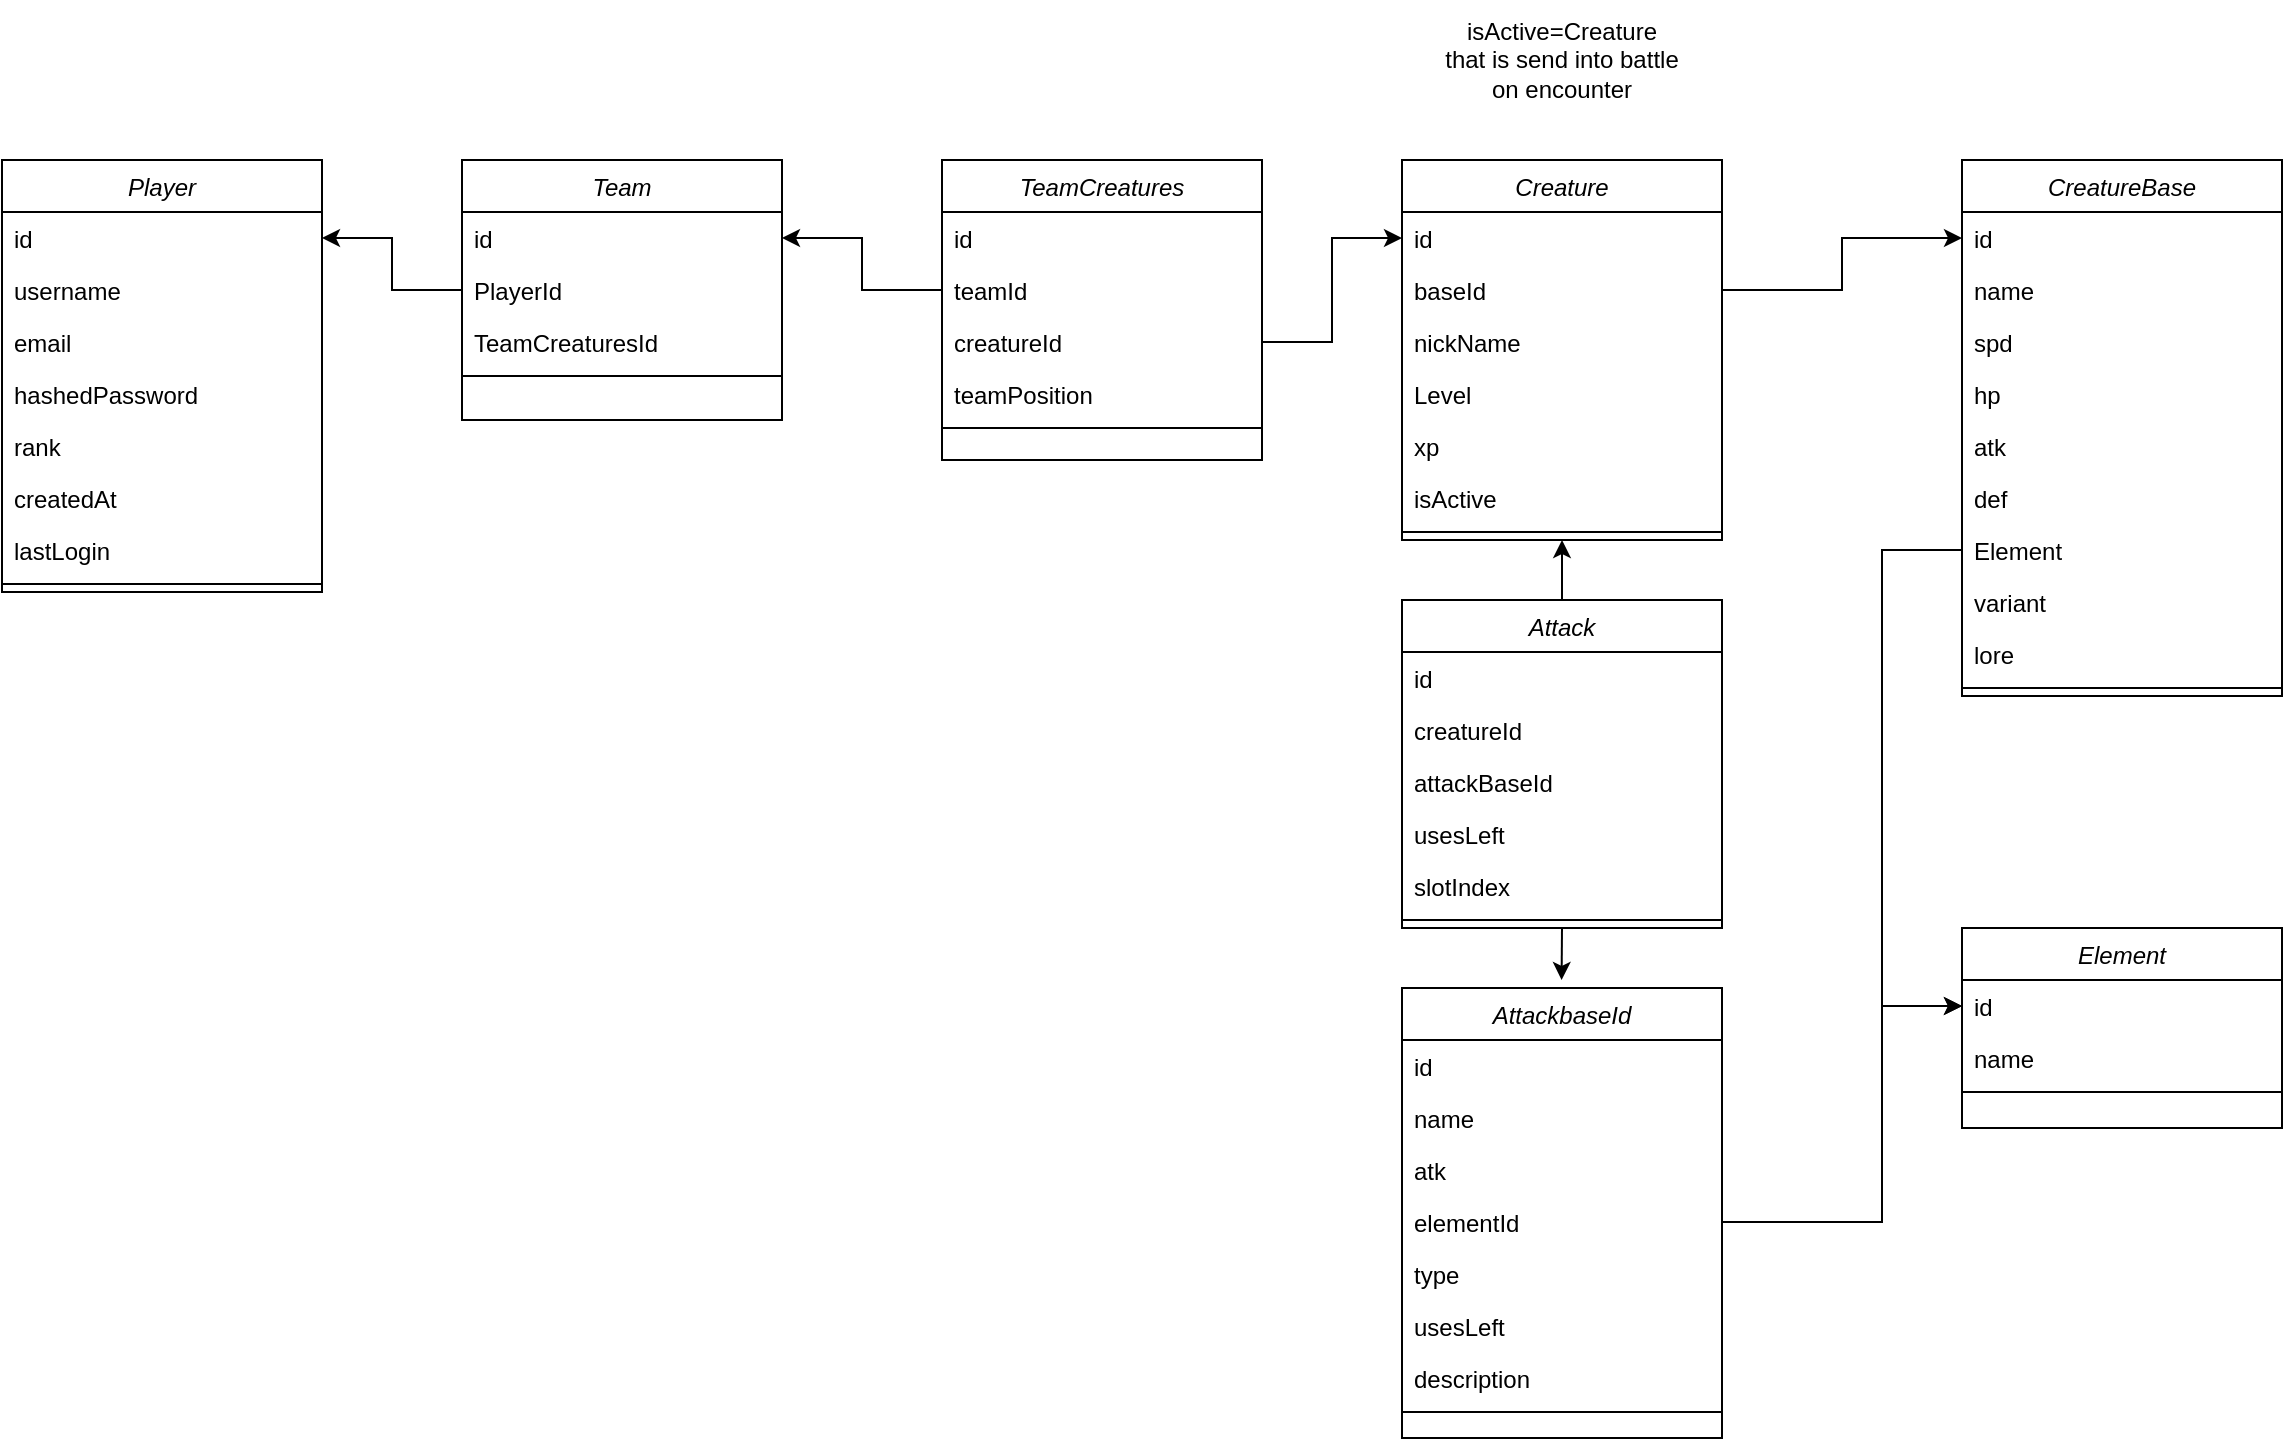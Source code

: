 <mxfile version="26.2.13">
  <diagram id="C5RBs43oDa-KdzZeNtuy" name="Page-1">
    <mxGraphModel dx="2197" dy="1094" grid="1" gridSize="10" guides="1" tooltips="1" connect="1" arrows="1" fold="1" page="1" pageScale="1" pageWidth="827" pageHeight="1169" math="0" shadow="0">
      <root>
        <mxCell id="WIyWlLk6GJQsqaUBKTNV-0" />
        <mxCell id="WIyWlLk6GJQsqaUBKTNV-1" parent="WIyWlLk6GJQsqaUBKTNV-0" />
        <mxCell id="zkfFHV4jXpPFQw0GAbJ--0" value="Player" style="swimlane;fontStyle=2;align=center;verticalAlign=top;childLayout=stackLayout;horizontal=1;startSize=26;horizontalStack=0;resizeParent=1;resizeLast=0;collapsible=1;marginBottom=0;rounded=0;shadow=0;strokeWidth=1;" parent="WIyWlLk6GJQsqaUBKTNV-1" vertex="1">
          <mxGeometry y="80" width="160" height="216" as="geometry">
            <mxRectangle x="230" y="140" width="160" height="26" as="alternateBounds" />
          </mxGeometry>
        </mxCell>
        <mxCell id="zkfFHV4jXpPFQw0GAbJ--1" value="id" style="text;align=left;verticalAlign=top;spacingLeft=4;spacingRight=4;overflow=hidden;rotatable=0;points=[[0,0.5],[1,0.5]];portConstraint=eastwest;" parent="zkfFHV4jXpPFQw0GAbJ--0" vertex="1">
          <mxGeometry y="26" width="160" height="26" as="geometry" />
        </mxCell>
        <mxCell id="zkfFHV4jXpPFQw0GAbJ--2" value="username" style="text;align=left;verticalAlign=top;spacingLeft=4;spacingRight=4;overflow=hidden;rotatable=0;points=[[0,0.5],[1,0.5]];portConstraint=eastwest;rounded=0;shadow=0;html=0;" parent="zkfFHV4jXpPFQw0GAbJ--0" vertex="1">
          <mxGeometry y="52" width="160" height="26" as="geometry" />
        </mxCell>
        <mxCell id="zkfFHV4jXpPFQw0GAbJ--3" value="email" style="text;align=left;verticalAlign=top;spacingLeft=4;spacingRight=4;overflow=hidden;rotatable=0;points=[[0,0.5],[1,0.5]];portConstraint=eastwest;rounded=0;shadow=0;html=0;" parent="zkfFHV4jXpPFQw0GAbJ--0" vertex="1">
          <mxGeometry y="78" width="160" height="26" as="geometry" />
        </mxCell>
        <mxCell id="yZRh4bMW5XolbhUoxtuW-51" value="hashedPassword" style="text;align=left;verticalAlign=top;spacingLeft=4;spacingRight=4;overflow=hidden;rotatable=0;points=[[0,0.5],[1,0.5]];portConstraint=eastwest;rounded=0;shadow=0;html=0;" vertex="1" parent="zkfFHV4jXpPFQw0GAbJ--0">
          <mxGeometry y="104" width="160" height="26" as="geometry" />
        </mxCell>
        <mxCell id="yZRh4bMW5XolbhUoxtuW-1" value="rank" style="text;align=left;verticalAlign=top;spacingLeft=4;spacingRight=4;overflow=hidden;rotatable=0;points=[[0,0.5],[1,0.5]];portConstraint=eastwest;rounded=0;shadow=0;html=0;" vertex="1" parent="zkfFHV4jXpPFQw0GAbJ--0">
          <mxGeometry y="130" width="160" height="26" as="geometry" />
        </mxCell>
        <mxCell id="yZRh4bMW5XolbhUoxtuW-69" value="createdAt" style="text;align=left;verticalAlign=top;spacingLeft=4;spacingRight=4;overflow=hidden;rotatable=0;points=[[0,0.5],[1,0.5]];portConstraint=eastwest;rounded=0;shadow=0;html=0;" vertex="1" parent="zkfFHV4jXpPFQw0GAbJ--0">
          <mxGeometry y="156" width="160" height="26" as="geometry" />
        </mxCell>
        <mxCell id="yZRh4bMW5XolbhUoxtuW-68" value="lastLogin" style="text;align=left;verticalAlign=top;spacingLeft=4;spacingRight=4;overflow=hidden;rotatable=0;points=[[0,0.5],[1,0.5]];portConstraint=eastwest;rounded=0;shadow=0;html=0;" vertex="1" parent="zkfFHV4jXpPFQw0GAbJ--0">
          <mxGeometry y="182" width="160" height="26" as="geometry" />
        </mxCell>
        <mxCell id="zkfFHV4jXpPFQw0GAbJ--4" value="" style="line;html=1;strokeWidth=1;align=left;verticalAlign=middle;spacingTop=-1;spacingLeft=3;spacingRight=3;rotatable=0;labelPosition=right;points=[];portConstraint=eastwest;" parent="zkfFHV4jXpPFQw0GAbJ--0" vertex="1">
          <mxGeometry y="208" width="160" height="8" as="geometry" />
        </mxCell>
        <mxCell id="yZRh4bMW5XolbhUoxtuW-6" value="Team" style="swimlane;fontStyle=2;align=center;verticalAlign=top;childLayout=stackLayout;horizontal=1;startSize=26;horizontalStack=0;resizeParent=1;resizeLast=0;collapsible=1;marginBottom=0;rounded=0;shadow=0;strokeWidth=1;" vertex="1" parent="WIyWlLk6GJQsqaUBKTNV-1">
          <mxGeometry x="230" y="80" width="160" height="130" as="geometry">
            <mxRectangle x="230" y="140" width="160" height="26" as="alternateBounds" />
          </mxGeometry>
        </mxCell>
        <mxCell id="yZRh4bMW5XolbhUoxtuW-8" value="id" style="text;align=left;verticalAlign=top;spacingLeft=4;spacingRight=4;overflow=hidden;rotatable=0;points=[[0,0.5],[1,0.5]];portConstraint=eastwest;rounded=0;shadow=0;html=0;" vertex="1" parent="yZRh4bMW5XolbhUoxtuW-6">
          <mxGeometry y="26" width="160" height="26" as="geometry" />
        </mxCell>
        <mxCell id="yZRh4bMW5XolbhUoxtuW-7" value="PlayerId" style="text;align=left;verticalAlign=top;spacingLeft=4;spacingRight=4;overflow=hidden;rotatable=0;points=[[0,0.5],[1,0.5]];portConstraint=eastwest;" vertex="1" parent="yZRh4bMW5XolbhUoxtuW-6">
          <mxGeometry y="52" width="160" height="26" as="geometry" />
        </mxCell>
        <mxCell id="yZRh4bMW5XolbhUoxtuW-10" value="TeamCreaturesId" style="text;align=left;verticalAlign=top;spacingLeft=4;spacingRight=4;overflow=hidden;rotatable=0;points=[[0,0.5],[1,0.5]];portConstraint=eastwest;rounded=0;shadow=0;html=0;" vertex="1" parent="yZRh4bMW5XolbhUoxtuW-6">
          <mxGeometry y="78" width="160" height="26" as="geometry" />
        </mxCell>
        <mxCell id="yZRh4bMW5XolbhUoxtuW-15" value="" style="line;html=1;strokeWidth=1;align=left;verticalAlign=middle;spacingTop=-1;spacingLeft=3;spacingRight=3;rotatable=0;labelPosition=right;points=[];portConstraint=eastwest;" vertex="1" parent="yZRh4bMW5XolbhUoxtuW-6">
          <mxGeometry y="104" width="160" height="8" as="geometry" />
        </mxCell>
        <mxCell id="yZRh4bMW5XolbhUoxtuW-17" style="edgeStyle=orthogonalEdgeStyle;rounded=0;orthogonalLoop=1;jettySize=auto;html=1;exitX=0;exitY=0.5;exitDx=0;exitDy=0;entryX=1;entryY=0.5;entryDx=0;entryDy=0;" edge="1" parent="WIyWlLk6GJQsqaUBKTNV-1" source="yZRh4bMW5XolbhUoxtuW-7" target="zkfFHV4jXpPFQw0GAbJ--1">
          <mxGeometry relative="1" as="geometry" />
        </mxCell>
        <mxCell id="yZRh4bMW5XolbhUoxtuW-20" value="Creature" style="swimlane;fontStyle=2;align=center;verticalAlign=top;childLayout=stackLayout;horizontal=1;startSize=26;horizontalStack=0;resizeParent=1;resizeLast=0;collapsible=1;marginBottom=0;rounded=0;shadow=0;strokeWidth=1;" vertex="1" parent="WIyWlLk6GJQsqaUBKTNV-1">
          <mxGeometry x="700" y="80" width="160" height="190" as="geometry">
            <mxRectangle x="230" y="140" width="160" height="26" as="alternateBounds" />
          </mxGeometry>
        </mxCell>
        <mxCell id="yZRh4bMW5XolbhUoxtuW-21" value="id" style="text;align=left;verticalAlign=top;spacingLeft=4;spacingRight=4;overflow=hidden;rotatable=0;points=[[0,0.5],[1,0.5]];portConstraint=eastwest;" vertex="1" parent="yZRh4bMW5XolbhUoxtuW-20">
          <mxGeometry y="26" width="160" height="26" as="geometry" />
        </mxCell>
        <mxCell id="yZRh4bMW5XolbhUoxtuW-95" value="baseId" style="text;align=left;verticalAlign=top;spacingLeft=4;spacingRight=4;overflow=hidden;rotatable=0;points=[[0,0.5],[1,0.5]];portConstraint=eastwest;" vertex="1" parent="yZRh4bMW5XolbhUoxtuW-20">
          <mxGeometry y="52" width="160" height="26" as="geometry" />
        </mxCell>
        <mxCell id="yZRh4bMW5XolbhUoxtuW-22" value="nickName" style="text;align=left;verticalAlign=top;spacingLeft=4;spacingRight=4;overflow=hidden;rotatable=0;points=[[0,0.5],[1,0.5]];portConstraint=eastwest;rounded=0;shadow=0;html=0;" vertex="1" parent="yZRh4bMW5XolbhUoxtuW-20">
          <mxGeometry y="78" width="160" height="26" as="geometry" />
        </mxCell>
        <mxCell id="yZRh4bMW5XolbhUoxtuW-23" value="Level" style="text;align=left;verticalAlign=top;spacingLeft=4;spacingRight=4;overflow=hidden;rotatable=0;points=[[0,0.5],[1,0.5]];portConstraint=eastwest;rounded=0;shadow=0;html=0;" vertex="1" parent="yZRh4bMW5XolbhUoxtuW-20">
          <mxGeometry y="104" width="160" height="26" as="geometry" />
        </mxCell>
        <mxCell id="yZRh4bMW5XolbhUoxtuW-24" value="xp" style="text;align=left;verticalAlign=top;spacingLeft=4;spacingRight=4;overflow=hidden;rotatable=0;points=[[0,0.5],[1,0.5]];portConstraint=eastwest;rounded=0;shadow=0;html=0;" vertex="1" parent="yZRh4bMW5XolbhUoxtuW-20">
          <mxGeometry y="130" width="160" height="26" as="geometry" />
        </mxCell>
        <mxCell id="yZRh4bMW5XolbhUoxtuW-25" value="isActive" style="text;align=left;verticalAlign=top;spacingLeft=4;spacingRight=4;overflow=hidden;rotatable=0;points=[[0,0.5],[1,0.5]];portConstraint=eastwest;rounded=0;shadow=0;html=0;" vertex="1" parent="yZRh4bMW5XolbhUoxtuW-20">
          <mxGeometry y="156" width="160" height="26" as="geometry" />
        </mxCell>
        <mxCell id="yZRh4bMW5XolbhUoxtuW-29" value="" style="line;html=1;strokeWidth=1;align=left;verticalAlign=middle;spacingTop=-1;spacingLeft=3;spacingRight=3;rotatable=0;labelPosition=right;points=[];portConstraint=eastwest;" vertex="1" parent="yZRh4bMW5XolbhUoxtuW-20">
          <mxGeometry y="182" width="160" height="8" as="geometry" />
        </mxCell>
        <mxCell id="yZRh4bMW5XolbhUoxtuW-38" value="CreatureBase" style="swimlane;fontStyle=2;align=center;verticalAlign=top;childLayout=stackLayout;horizontal=1;startSize=26;horizontalStack=0;resizeParent=1;resizeLast=0;collapsible=1;marginBottom=0;rounded=0;shadow=0;strokeWidth=1;" vertex="1" parent="WIyWlLk6GJQsqaUBKTNV-1">
          <mxGeometry x="980" y="80" width="160" height="268" as="geometry">
            <mxRectangle x="230" y="140" width="160" height="26" as="alternateBounds" />
          </mxGeometry>
        </mxCell>
        <mxCell id="yZRh4bMW5XolbhUoxtuW-39" value="id" style="text;align=left;verticalAlign=top;spacingLeft=4;spacingRight=4;overflow=hidden;rotatable=0;points=[[0,0.5],[1,0.5]];portConstraint=eastwest;" vertex="1" parent="yZRh4bMW5XolbhUoxtuW-38">
          <mxGeometry y="26" width="160" height="26" as="geometry" />
        </mxCell>
        <mxCell id="yZRh4bMW5XolbhUoxtuW-40" value="name" style="text;align=left;verticalAlign=top;spacingLeft=4;spacingRight=4;overflow=hidden;rotatable=0;points=[[0,0.5],[1,0.5]];portConstraint=eastwest;rounded=0;shadow=0;html=0;" vertex="1" parent="yZRh4bMW5XolbhUoxtuW-38">
          <mxGeometry y="52" width="160" height="26" as="geometry" />
        </mxCell>
        <mxCell id="yZRh4bMW5XolbhUoxtuW-44" value="spd" style="text;align=left;verticalAlign=top;spacingLeft=4;spacingRight=4;overflow=hidden;rotatable=0;points=[[0,0.5],[1,0.5]];portConstraint=eastwest;rounded=0;shadow=0;html=0;" vertex="1" parent="yZRh4bMW5XolbhUoxtuW-38">
          <mxGeometry y="78" width="160" height="26" as="geometry" />
        </mxCell>
        <mxCell id="yZRh4bMW5XolbhUoxtuW-43" value="hp" style="text;align=left;verticalAlign=top;spacingLeft=4;spacingRight=4;overflow=hidden;rotatable=0;points=[[0,0.5],[1,0.5]];portConstraint=eastwest;rounded=0;shadow=0;html=0;" vertex="1" parent="yZRh4bMW5XolbhUoxtuW-38">
          <mxGeometry y="104" width="160" height="26" as="geometry" />
        </mxCell>
        <mxCell id="yZRh4bMW5XolbhUoxtuW-41" value="atk" style="text;align=left;verticalAlign=top;spacingLeft=4;spacingRight=4;overflow=hidden;rotatable=0;points=[[0,0.5],[1,0.5]];portConstraint=eastwest;rounded=0;shadow=0;html=0;" vertex="1" parent="yZRh4bMW5XolbhUoxtuW-38">
          <mxGeometry y="130" width="160" height="26" as="geometry" />
        </mxCell>
        <mxCell id="yZRh4bMW5XolbhUoxtuW-42" value="def" style="text;align=left;verticalAlign=top;spacingLeft=4;spacingRight=4;overflow=hidden;rotatable=0;points=[[0,0.5],[1,0.5]];portConstraint=eastwest;rounded=0;shadow=0;html=0;" vertex="1" parent="yZRh4bMW5XolbhUoxtuW-38">
          <mxGeometry y="156" width="160" height="26" as="geometry" />
        </mxCell>
        <mxCell id="yZRh4bMW5XolbhUoxtuW-45" value="Element" style="text;align=left;verticalAlign=top;spacingLeft=4;spacingRight=4;overflow=hidden;rotatable=0;points=[[0,0.5],[1,0.5]];portConstraint=eastwest;rounded=0;shadow=0;html=0;" vertex="1" parent="yZRh4bMW5XolbhUoxtuW-38">
          <mxGeometry y="182" width="160" height="26" as="geometry" />
        </mxCell>
        <mxCell id="yZRh4bMW5XolbhUoxtuW-82" value="variant" style="text;align=left;verticalAlign=top;spacingLeft=4;spacingRight=4;overflow=hidden;rotatable=0;points=[[0,0.5],[1,0.5]];portConstraint=eastwest;rounded=0;shadow=0;html=0;" vertex="1" parent="yZRh4bMW5XolbhUoxtuW-38">
          <mxGeometry y="208" width="160" height="26" as="geometry" />
        </mxCell>
        <mxCell id="yZRh4bMW5XolbhUoxtuW-116" value="lore" style="text;align=left;verticalAlign=top;spacingLeft=4;spacingRight=4;overflow=hidden;rotatable=0;points=[[0,0.5],[1,0.5]];portConstraint=eastwest;rounded=0;shadow=0;html=0;" vertex="1" parent="yZRh4bMW5XolbhUoxtuW-38">
          <mxGeometry y="234" width="160" height="26" as="geometry" />
        </mxCell>
        <mxCell id="yZRh4bMW5XolbhUoxtuW-47" value="" style="line;html=1;strokeWidth=1;align=left;verticalAlign=middle;spacingTop=-1;spacingLeft=3;spacingRight=3;rotatable=0;labelPosition=right;points=[];portConstraint=eastwest;" vertex="1" parent="yZRh4bMW5XolbhUoxtuW-38">
          <mxGeometry y="260" width="160" height="8" as="geometry" />
        </mxCell>
        <mxCell id="yZRh4bMW5XolbhUoxtuW-49" style="edgeStyle=orthogonalEdgeStyle;rounded=0;orthogonalLoop=1;jettySize=auto;html=1;entryX=0;entryY=0.5;entryDx=0;entryDy=0;exitX=1;exitY=0.5;exitDx=0;exitDy=0;" edge="1" parent="WIyWlLk6GJQsqaUBKTNV-1" source="yZRh4bMW5XolbhUoxtuW-95" target="yZRh4bMW5XolbhUoxtuW-39">
          <mxGeometry relative="1" as="geometry" />
        </mxCell>
        <mxCell id="yZRh4bMW5XolbhUoxtuW-50" value="isActive=Creature that is send into battle on encounter" style="text;html=1;align=center;verticalAlign=middle;whiteSpace=wrap;rounded=0;" vertex="1" parent="WIyWlLk6GJQsqaUBKTNV-1">
          <mxGeometry x="720" width="120" height="60" as="geometry" />
        </mxCell>
        <mxCell id="yZRh4bMW5XolbhUoxtuW-119" style="edgeStyle=orthogonalEdgeStyle;rounded=0;orthogonalLoop=1;jettySize=auto;html=1;entryX=0.5;entryY=1;entryDx=0;entryDy=0;" edge="1" parent="WIyWlLk6GJQsqaUBKTNV-1" source="yZRh4bMW5XolbhUoxtuW-52" target="yZRh4bMW5XolbhUoxtuW-20">
          <mxGeometry relative="1" as="geometry" />
        </mxCell>
        <mxCell id="yZRh4bMW5XolbhUoxtuW-120" style="edgeStyle=orthogonalEdgeStyle;rounded=0;orthogonalLoop=1;jettySize=auto;html=1;exitX=0.5;exitY=1;exitDx=0;exitDy=0;" edge="1" parent="WIyWlLk6GJQsqaUBKTNV-1" source="yZRh4bMW5XolbhUoxtuW-52">
          <mxGeometry relative="1" as="geometry">
            <mxPoint x="779.8" y="490" as="targetPoint" />
          </mxGeometry>
        </mxCell>
        <mxCell id="yZRh4bMW5XolbhUoxtuW-52" value="Attack" style="swimlane;fontStyle=2;align=center;verticalAlign=top;childLayout=stackLayout;horizontal=1;startSize=26;horizontalStack=0;resizeParent=1;resizeLast=0;collapsible=1;marginBottom=0;rounded=0;shadow=0;strokeWidth=1;" vertex="1" parent="WIyWlLk6GJQsqaUBKTNV-1">
          <mxGeometry x="700" y="300" width="160" height="164" as="geometry">
            <mxRectangle x="230" y="140" width="160" height="26" as="alternateBounds" />
          </mxGeometry>
        </mxCell>
        <mxCell id="yZRh4bMW5XolbhUoxtuW-53" value="id" style="text;align=left;verticalAlign=top;spacingLeft=4;spacingRight=4;overflow=hidden;rotatable=0;points=[[0,0.5],[1,0.5]];portConstraint=eastwest;" vertex="1" parent="yZRh4bMW5XolbhUoxtuW-52">
          <mxGeometry y="26" width="160" height="26" as="geometry" />
        </mxCell>
        <mxCell id="yZRh4bMW5XolbhUoxtuW-54" value="creatureId" style="text;align=left;verticalAlign=top;spacingLeft=4;spacingRight=4;overflow=hidden;rotatable=0;points=[[0,0.5],[1,0.5]];portConstraint=eastwest;rounded=0;shadow=0;html=0;" vertex="1" parent="yZRh4bMW5XolbhUoxtuW-52">
          <mxGeometry y="52" width="160" height="26" as="geometry" />
        </mxCell>
        <mxCell id="yZRh4bMW5XolbhUoxtuW-57" value="attackBaseId" style="text;align=left;verticalAlign=top;spacingLeft=4;spacingRight=4;overflow=hidden;rotatable=0;points=[[0,0.5],[1,0.5]];portConstraint=eastwest;rounded=0;shadow=0;html=0;" vertex="1" parent="yZRh4bMW5XolbhUoxtuW-52">
          <mxGeometry y="78" width="160" height="26" as="geometry" />
        </mxCell>
        <mxCell id="yZRh4bMW5XolbhUoxtuW-83" value="usesLeft" style="text;align=left;verticalAlign=top;spacingLeft=4;spacingRight=4;overflow=hidden;rotatable=0;points=[[0,0.5],[1,0.5]];portConstraint=eastwest;rounded=0;shadow=0;html=0;" vertex="1" parent="yZRh4bMW5XolbhUoxtuW-52">
          <mxGeometry y="104" width="160" height="26" as="geometry" />
        </mxCell>
        <mxCell id="yZRh4bMW5XolbhUoxtuW-117" value="slotIndex" style="text;align=left;verticalAlign=top;spacingLeft=4;spacingRight=4;overflow=hidden;rotatable=0;points=[[0,0.5],[1,0.5]];portConstraint=eastwest;rounded=0;shadow=0;html=0;" vertex="1" parent="yZRh4bMW5XolbhUoxtuW-52">
          <mxGeometry y="130" width="160" height="26" as="geometry" />
        </mxCell>
        <mxCell id="yZRh4bMW5XolbhUoxtuW-61" value="" style="line;html=1;strokeWidth=1;align=left;verticalAlign=middle;spacingTop=-1;spacingLeft=3;spacingRight=3;rotatable=0;labelPosition=right;points=[];portConstraint=eastwest;" vertex="1" parent="yZRh4bMW5XolbhUoxtuW-52">
          <mxGeometry y="156" width="160" height="8" as="geometry" />
        </mxCell>
        <mxCell id="yZRh4bMW5XolbhUoxtuW-70" value="TeamCreatures" style="swimlane;fontStyle=2;align=center;verticalAlign=top;childLayout=stackLayout;horizontal=1;startSize=26;horizontalStack=0;resizeParent=1;resizeLast=0;collapsible=1;marginBottom=0;rounded=0;shadow=0;strokeWidth=1;" vertex="1" parent="WIyWlLk6GJQsqaUBKTNV-1">
          <mxGeometry x="470" y="80" width="160" height="150" as="geometry">
            <mxRectangle x="230" y="140" width="160" height="26" as="alternateBounds" />
          </mxGeometry>
        </mxCell>
        <mxCell id="yZRh4bMW5XolbhUoxtuW-71" value="id" style="text;align=left;verticalAlign=top;spacingLeft=4;spacingRight=4;overflow=hidden;rotatable=0;points=[[0,0.5],[1,0.5]];portConstraint=eastwest;rounded=0;shadow=0;html=0;" vertex="1" parent="yZRh4bMW5XolbhUoxtuW-70">
          <mxGeometry y="26" width="160" height="26" as="geometry" />
        </mxCell>
        <mxCell id="yZRh4bMW5XolbhUoxtuW-72" value="teamId" style="text;align=left;verticalAlign=top;spacingLeft=4;spacingRight=4;overflow=hidden;rotatable=0;points=[[0,0.5],[1,0.5]];portConstraint=eastwest;" vertex="1" parent="yZRh4bMW5XolbhUoxtuW-70">
          <mxGeometry y="52" width="160" height="26" as="geometry" />
        </mxCell>
        <mxCell id="yZRh4bMW5XolbhUoxtuW-73" value="creatureId" style="text;align=left;verticalAlign=top;spacingLeft=4;spacingRight=4;overflow=hidden;rotatable=0;points=[[0,0.5],[1,0.5]];portConstraint=eastwest;rounded=0;shadow=0;html=0;" vertex="1" parent="yZRh4bMW5XolbhUoxtuW-70">
          <mxGeometry y="78" width="160" height="26" as="geometry" />
        </mxCell>
        <mxCell id="yZRh4bMW5XolbhUoxtuW-74" value="teamPosition" style="text;align=left;verticalAlign=top;spacingLeft=4;spacingRight=4;overflow=hidden;rotatable=0;points=[[0,0.5],[1,0.5]];portConstraint=eastwest;rounded=0;shadow=0;html=0;" vertex="1" parent="yZRh4bMW5XolbhUoxtuW-70">
          <mxGeometry y="104" width="160" height="26" as="geometry" />
        </mxCell>
        <mxCell id="yZRh4bMW5XolbhUoxtuW-79" value="" style="line;html=1;strokeWidth=1;align=left;verticalAlign=middle;spacingTop=-1;spacingLeft=3;spacingRight=3;rotatable=0;labelPosition=right;points=[];portConstraint=eastwest;" vertex="1" parent="yZRh4bMW5XolbhUoxtuW-70">
          <mxGeometry y="130" width="160" height="8" as="geometry" />
        </mxCell>
        <mxCell id="yZRh4bMW5XolbhUoxtuW-80" style="edgeStyle=orthogonalEdgeStyle;rounded=0;orthogonalLoop=1;jettySize=auto;html=1;entryX=0;entryY=0.5;entryDx=0;entryDy=0;" edge="1" parent="WIyWlLk6GJQsqaUBKTNV-1" source="yZRh4bMW5XolbhUoxtuW-73" target="yZRh4bMW5XolbhUoxtuW-21">
          <mxGeometry relative="1" as="geometry" />
        </mxCell>
        <mxCell id="yZRh4bMW5XolbhUoxtuW-81" style="edgeStyle=orthogonalEdgeStyle;rounded=0;orthogonalLoop=1;jettySize=auto;html=1;entryX=1;entryY=0.5;entryDx=0;entryDy=0;" edge="1" parent="WIyWlLk6GJQsqaUBKTNV-1" source="yZRh4bMW5XolbhUoxtuW-72" target="yZRh4bMW5XolbhUoxtuW-8">
          <mxGeometry relative="1" as="geometry" />
        </mxCell>
        <mxCell id="yZRh4bMW5XolbhUoxtuW-85" value="Element" style="swimlane;fontStyle=2;align=center;verticalAlign=top;childLayout=stackLayout;horizontal=1;startSize=26;horizontalStack=0;resizeParent=1;resizeLast=0;collapsible=1;marginBottom=0;rounded=0;shadow=0;strokeWidth=1;" vertex="1" parent="WIyWlLk6GJQsqaUBKTNV-1">
          <mxGeometry x="980" y="464" width="160" height="100" as="geometry">
            <mxRectangle x="230" y="140" width="160" height="26" as="alternateBounds" />
          </mxGeometry>
        </mxCell>
        <mxCell id="yZRh4bMW5XolbhUoxtuW-86" value="id" style="text;align=left;verticalAlign=top;spacingLeft=4;spacingRight=4;overflow=hidden;rotatable=0;points=[[0,0.5],[1,0.5]];portConstraint=eastwest;" vertex="1" parent="yZRh4bMW5XolbhUoxtuW-85">
          <mxGeometry y="26" width="160" height="26" as="geometry" />
        </mxCell>
        <mxCell id="yZRh4bMW5XolbhUoxtuW-87" value="name" style="text;align=left;verticalAlign=top;spacingLeft=4;spacingRight=4;overflow=hidden;rotatable=0;points=[[0,0.5],[1,0.5]];portConstraint=eastwest;rounded=0;shadow=0;html=0;" vertex="1" parent="yZRh4bMW5XolbhUoxtuW-85">
          <mxGeometry y="52" width="160" height="26" as="geometry" />
        </mxCell>
        <mxCell id="yZRh4bMW5XolbhUoxtuW-94" value="" style="line;html=1;strokeWidth=1;align=left;verticalAlign=middle;spacingTop=-1;spacingLeft=3;spacingRight=3;rotatable=0;labelPosition=right;points=[];portConstraint=eastwest;" vertex="1" parent="yZRh4bMW5XolbhUoxtuW-85">
          <mxGeometry y="78" width="160" height="8" as="geometry" />
        </mxCell>
        <mxCell id="yZRh4bMW5XolbhUoxtuW-107" value="AttackbaseId" style="swimlane;fontStyle=2;align=center;verticalAlign=top;childLayout=stackLayout;horizontal=1;startSize=26;horizontalStack=0;resizeParent=1;resizeLast=0;collapsible=1;marginBottom=0;rounded=0;shadow=0;strokeWidth=1;" vertex="1" parent="WIyWlLk6GJQsqaUBKTNV-1">
          <mxGeometry x="700" y="494" width="160" height="225" as="geometry">
            <mxRectangle x="230" y="140" width="160" height="26" as="alternateBounds" />
          </mxGeometry>
        </mxCell>
        <mxCell id="yZRh4bMW5XolbhUoxtuW-108" value="id" style="text;align=left;verticalAlign=top;spacingLeft=4;spacingRight=4;overflow=hidden;rotatable=0;points=[[0,0.5],[1,0.5]];portConstraint=eastwest;" vertex="1" parent="yZRh4bMW5XolbhUoxtuW-107">
          <mxGeometry y="26" width="160" height="26" as="geometry" />
        </mxCell>
        <mxCell id="yZRh4bMW5XolbhUoxtuW-109" value="name" style="text;align=left;verticalAlign=top;spacingLeft=4;spacingRight=4;overflow=hidden;rotatable=0;points=[[0,0.5],[1,0.5]];portConstraint=eastwest;rounded=0;shadow=0;html=0;" vertex="1" parent="yZRh4bMW5XolbhUoxtuW-107">
          <mxGeometry y="52" width="160" height="26" as="geometry" />
        </mxCell>
        <mxCell id="yZRh4bMW5XolbhUoxtuW-110" value="atk" style="text;align=left;verticalAlign=top;spacingLeft=4;spacingRight=4;overflow=hidden;rotatable=0;points=[[0,0.5],[1,0.5]];portConstraint=eastwest;rounded=0;shadow=0;html=0;" vertex="1" parent="yZRh4bMW5XolbhUoxtuW-107">
          <mxGeometry y="78" width="160" height="26" as="geometry" />
        </mxCell>
        <mxCell id="yZRh4bMW5XolbhUoxtuW-111" value="elementId" style="text;align=left;verticalAlign=top;spacingLeft=4;spacingRight=4;overflow=hidden;rotatable=0;points=[[0,0.5],[1,0.5]];portConstraint=eastwest;rounded=0;shadow=0;html=0;" vertex="1" parent="yZRh4bMW5XolbhUoxtuW-107">
          <mxGeometry y="104" width="160" height="26" as="geometry" />
        </mxCell>
        <mxCell id="yZRh4bMW5XolbhUoxtuW-112" value="type" style="text;align=left;verticalAlign=top;spacingLeft=4;spacingRight=4;overflow=hidden;rotatable=0;points=[[0,0.5],[1,0.5]];portConstraint=eastwest;rounded=0;shadow=0;html=0;" vertex="1" parent="yZRh4bMW5XolbhUoxtuW-107">
          <mxGeometry y="130" width="160" height="26" as="geometry" />
        </mxCell>
        <mxCell id="yZRh4bMW5XolbhUoxtuW-113" value="usesLeft" style="text;align=left;verticalAlign=top;spacingLeft=4;spacingRight=4;overflow=hidden;rotatable=0;points=[[0,0.5],[1,0.5]];portConstraint=eastwest;rounded=0;shadow=0;html=0;" vertex="1" parent="yZRh4bMW5XolbhUoxtuW-107">
          <mxGeometry y="156" width="160" height="26" as="geometry" />
        </mxCell>
        <mxCell id="yZRh4bMW5XolbhUoxtuW-115" value="description" style="text;align=left;verticalAlign=top;spacingLeft=4;spacingRight=4;overflow=hidden;rotatable=0;points=[[0,0.5],[1,0.5]];portConstraint=eastwest;rounded=0;shadow=0;html=0;" vertex="1" parent="yZRh4bMW5XolbhUoxtuW-107">
          <mxGeometry y="182" width="160" height="26" as="geometry" />
        </mxCell>
        <mxCell id="yZRh4bMW5XolbhUoxtuW-114" value="" style="line;html=1;strokeWidth=1;align=left;verticalAlign=middle;spacingTop=-1;spacingLeft=3;spacingRight=3;rotatable=0;labelPosition=right;points=[];portConstraint=eastwest;" vertex="1" parent="yZRh4bMW5XolbhUoxtuW-107">
          <mxGeometry y="208" width="160" height="8" as="geometry" />
        </mxCell>
        <mxCell id="yZRh4bMW5XolbhUoxtuW-121" style="edgeStyle=orthogonalEdgeStyle;rounded=0;orthogonalLoop=1;jettySize=auto;html=1;entryX=0;entryY=0.5;entryDx=0;entryDy=0;" edge="1" parent="WIyWlLk6GJQsqaUBKTNV-1" source="yZRh4bMW5XolbhUoxtuW-111" target="yZRh4bMW5XolbhUoxtuW-86">
          <mxGeometry relative="1" as="geometry">
            <Array as="points">
              <mxPoint x="940" y="611" />
              <mxPoint x="940" y="503" />
            </Array>
          </mxGeometry>
        </mxCell>
        <mxCell id="yZRh4bMW5XolbhUoxtuW-123" style="edgeStyle=orthogonalEdgeStyle;rounded=0;orthogonalLoop=1;jettySize=auto;html=1;entryX=0;entryY=0.5;entryDx=0;entryDy=0;" edge="1" parent="WIyWlLk6GJQsqaUBKTNV-1" source="yZRh4bMW5XolbhUoxtuW-45" target="yZRh4bMW5XolbhUoxtuW-86">
          <mxGeometry relative="1" as="geometry">
            <Array as="points">
              <mxPoint x="940" y="275" />
              <mxPoint x="940" y="503" />
            </Array>
          </mxGeometry>
        </mxCell>
      </root>
    </mxGraphModel>
  </diagram>
</mxfile>

